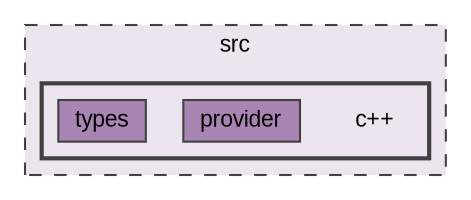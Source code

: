 digraph "c++"
{
 // INTERACTIVE_SVG=YES
 // LATEX_PDF_SIZE
  bgcolor="transparent";
  edge [fontname=Arial,fontsize=11,labelfontname=Arial,labelfontsize=11];
  node [fontname=Arial,fontsize=11,shape=box,height=0.2,width=0.4];
  compound=true
  subgraph clusterdir_68267d1309a1af8e8297ef4c3efbcdba {
    graph [ bgcolor="#ece5ef", pencolor="grey25", label="src", fontname=Arial,fontsize=11 style="filled,dashed", URL="dir_68267d1309a1af8e8297ef4c3efbcdba.html",tooltip=""]
  subgraph clusterdir_fcb2a60e1810a51543a3cc3a113d0956 {
    graph [ bgcolor="#ece5ef", pencolor="grey25", label="", fontname=Arial,fontsize=11 style="filled,bold", URL="dir_fcb2a60e1810a51543a3cc3a113d0956.html",tooltip=""]
    dir_fcb2a60e1810a51543a3cc3a113d0956 [shape=plaintext, label="c++"];
  dir_57bf5670139e6b7020bea693205143a5 [label="provider", fillcolor="#a885b3", color="grey25", style="filled", URL="dir_57bf5670139e6b7020bea693205143a5.html",tooltip=""];
  dir_aaec6c757664ae85866b648db831d32b [label="types", fillcolor="#a885b3", color="grey25", style="filled", URL="dir_aaec6c757664ae85866b648db831d32b.html",tooltip=""];
  }
  }
}
